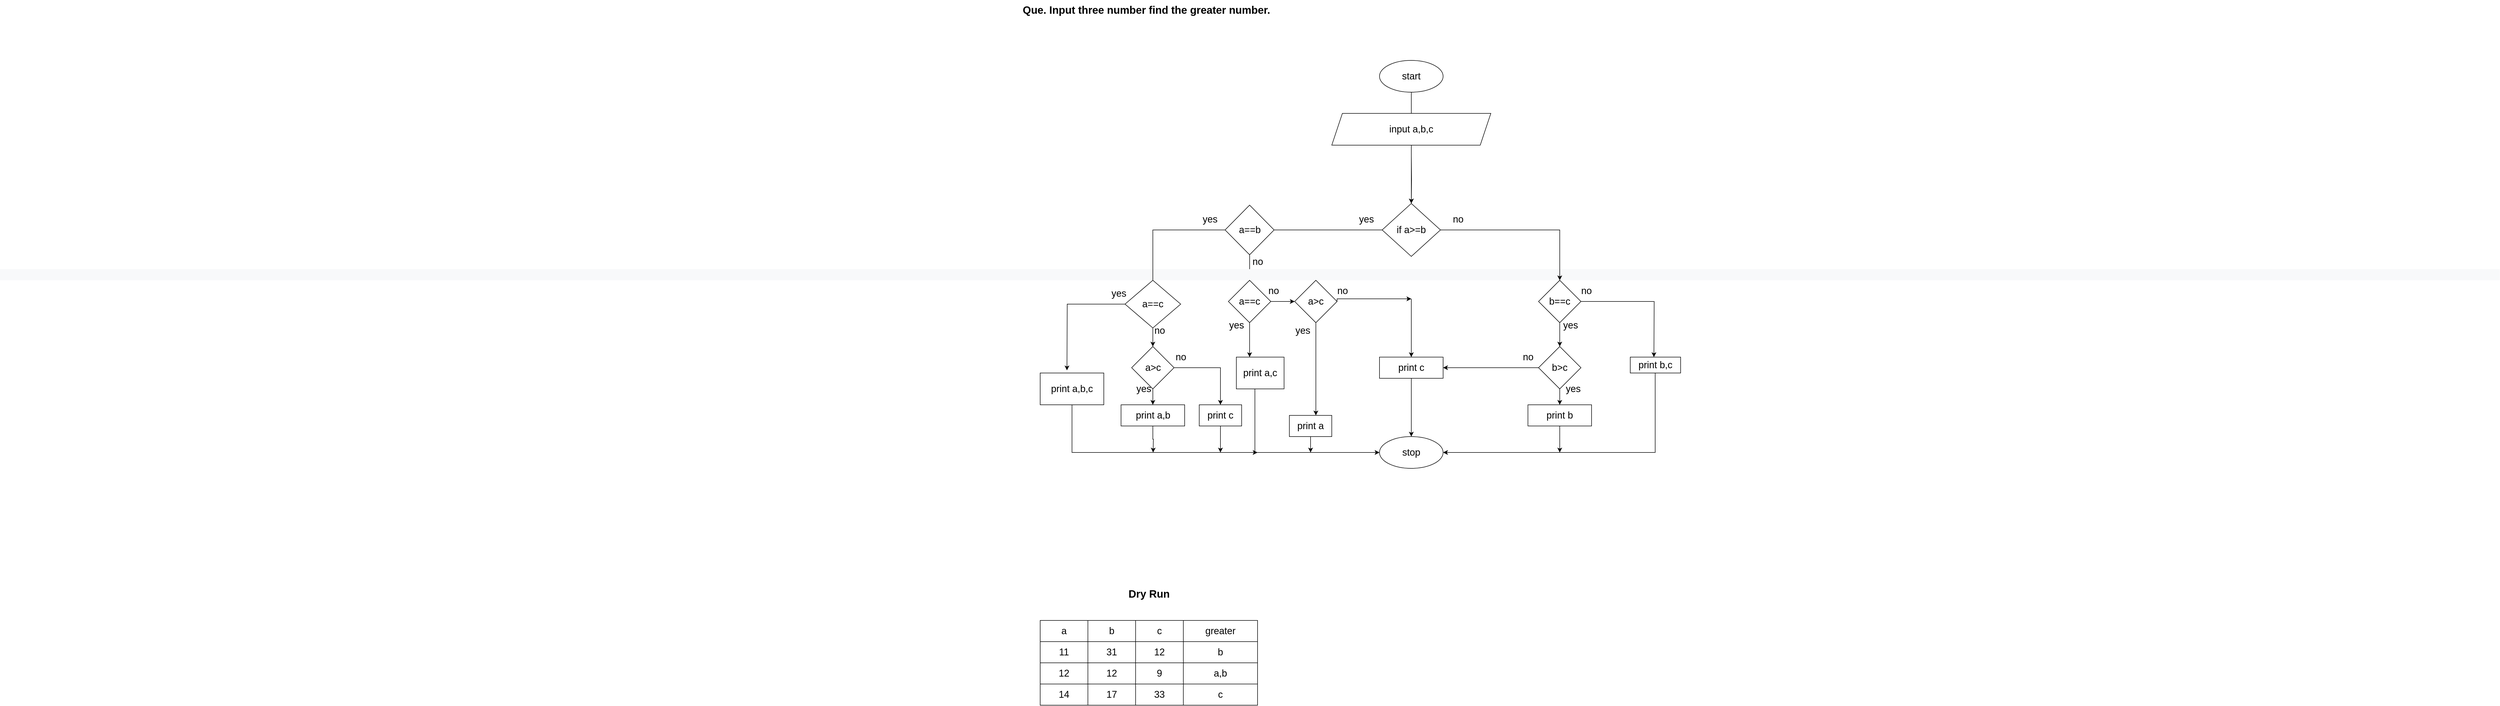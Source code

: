 <mxfile version="20.5.3" type="device"><diagram id="pWb8BDBdWvxsM0dQo-DP" name="Greatest_Number_Bet_3"><mxGraphModel dx="4828" dy="772" grid="1" gridSize="19" guides="1" tooltips="1" connect="1" arrows="1" fold="1" page="1" pageScale="1" pageWidth="850" pageHeight="1100" math="0" shadow="0"><root><mxCell id="0"/><mxCell id="1" parent="0"/><mxCell id="2hCmjlPLpnj6y4PH_jxm-1" value="&lt;b&gt;&lt;font style=&quot;font-size: 20px;&quot;&gt;Que. Input three number find the greater number.&lt;/font&gt;&lt;/b&gt;" style="text;html=1;align=center;verticalAlign=middle;resizable=0;points=[];autosize=1;strokeColor=none;fillColor=none;fontSize=18;" parent="1" vertex="1"><mxGeometry x="19" y="1140" width="513" height="38" as="geometry"/></mxCell><mxCell id="xC_3XC6pfUWX6meI9uoJ-68" value="" style="edgeStyle=orthogonalEdgeStyle;rounded=0;orthogonalLoop=1;jettySize=auto;html=1;fontSize=18;startArrow=none;entryX=0.5;entryY=0;entryDx=0;entryDy=0;align=center;" parent="1" source="xC_3XC6pfUWX6meI9uoJ-94" target="xC_3XC6pfUWX6meI9uoJ-74" edge="1"><mxGeometry relative="1" as="geometry"><mxPoint x="776" y="1394" as="targetPoint"/></mxGeometry></mxCell><mxCell id="xC_3XC6pfUWX6meI9uoJ-69" value="start" style="ellipse;whiteSpace=wrap;html=1;fontSize=18;align=center;" parent="1" vertex="1"><mxGeometry x="716" y="1254" width="120" height="60" as="geometry"/></mxCell><mxCell id="xC_3XC6pfUWX6meI9uoJ-70" value="" style="edgeStyle=orthogonalEdgeStyle;rounded=0;orthogonalLoop=1;jettySize=auto;html=1;fontSize=18;startArrow=none;align=center;" parent="1" target="xC_3XC6pfUWX6meI9uoJ-74" edge="1"><mxGeometry relative="1" as="geometry"><mxPoint x="776" y="1434" as="sourcePoint"/></mxGeometry></mxCell><mxCell id="xC_3XC6pfUWX6meI9uoJ-71" value="" style="edgeStyle=orthogonalEdgeStyle;rounded=0;orthogonalLoop=1;jettySize=auto;html=1;fontSize=18;entryX=0.5;entryY=0;entryDx=0;entryDy=0;startArrow=none;align=center;" parent="1" source="xC_3XC6pfUWX6meI9uoJ-98" target="xC_3XC6pfUWX6meI9uoJ-78" edge="1"><mxGeometry relative="1" as="geometry"><mxPoint x="526" y="1564" as="targetPoint"/></mxGeometry></mxCell><mxCell id="xC_3XC6pfUWX6meI9uoJ-72" value="&lt;span style=&quot;color: rgba(0, 0, 0, 0); font-family: monospace; font-size: 18px; background-color: rgb(248, 249, 250);&quot;&gt;%3CmxGraphModel%3E%3Croot%3E%3CmxCell%20id%3D%220%22%2F%3E%3CmxCell%20id%3D%221%22%20parent%3D%220%22%2F%3E%3CmxCell%20id%3D%222%22%20value%3D%22if%20a%3Db%22%20style%3D%22rhombus%3BwhiteSpace%3Dwrap%3Bhtml%3D1%3BfontSize%3D24%3B%22%20vertex%3D%221%22%20parent%3D%221%22%3E%3CmxGeometry%20x%3D%22210%22%20y%3D%222100%22%20width%3D%2280%22%20height%3D%2280%22%20as%3D%22geometry%22%2F%3E%3C%2FmxCell%3E%3C%2Froot%3E%3C%2FmxGraphModel%3E&lt;/span&gt;" style="edgeLabel;html=1;align=center;verticalAlign=middle;resizable=0;points=[];fontSize=18;" parent="xC_3XC6pfUWX6meI9uoJ-71" vertex="1" connectable="0"><mxGeometry x="0.552" relative="1" as="geometry"><mxPoint as="offset"/></mxGeometry></mxCell><mxCell id="xC_3XC6pfUWX6meI9uoJ-73" value="" style="edgeStyle=orthogonalEdgeStyle;rounded=0;orthogonalLoop=1;jettySize=auto;html=1;fontSize=18;align=center;" parent="1" source="xC_3XC6pfUWX6meI9uoJ-74" target="xC_3XC6pfUWX6meI9uoJ-81" edge="1"><mxGeometry relative="1" as="geometry"/></mxCell><mxCell id="xC_3XC6pfUWX6meI9uoJ-74" value="&lt;font style=&quot;font-size: 18px;&quot;&gt;if a&amp;gt;=b&lt;/font&gt;" style="rhombus;whiteSpace=wrap;html=1;fontSize=18;align=center;" parent="1" vertex="1"><mxGeometry x="721" y="1524" width="110" height="100" as="geometry"/></mxCell><mxCell id="xC_3XC6pfUWX6meI9uoJ-75" value="" style="edgeStyle=orthogonalEdgeStyle;rounded=0;orthogonalLoop=1;jettySize=auto;html=1;fontSize=18;exitX=0.5;exitY=1;exitDx=0;exitDy=0;align=center;" parent="1" source="xC_3XC6pfUWX6meI9uoJ-78" target="xC_3XC6pfUWX6meI9uoJ-87" edge="1"><mxGeometry relative="1" as="geometry"><Array as="points"><mxPoint x="471" y="1774"/><mxPoint x="471" y="1774"/></Array></mxGeometry></mxCell><mxCell id="xC_3XC6pfUWX6meI9uoJ-76" style="edgeStyle=orthogonalEdgeStyle;rounded=0;orthogonalLoop=1;jettySize=auto;html=1;exitX=1;exitY=0.5;exitDx=0;exitDy=0;fontSize=18;startArrow=none;align=center;" parent="1" source="xC_3XC6pfUWX6meI9uoJ-118" edge="1"><mxGeometry relative="1" as="geometry"><mxPoint x="776" y="1704" as="targetPoint"/><Array as="points"><mxPoint x="656" y="1704"/><mxPoint x="656" y="1704"/></Array></mxGeometry></mxCell><mxCell id="xC_3XC6pfUWX6meI9uoJ-77" style="edgeStyle=orthogonalEdgeStyle;rounded=0;orthogonalLoop=1;jettySize=auto;html=1;entryX=0;entryY=0.5;entryDx=0;entryDy=0;fontSize=18;align=center;" parent="1" source="xC_3XC6pfUWX6meI9uoJ-78" target="xC_3XC6pfUWX6meI9uoJ-118" edge="1"><mxGeometry relative="1" as="geometry"/></mxCell><mxCell id="xC_3XC6pfUWX6meI9uoJ-78" value="&lt;font style=&quot;font-size: 18px;&quot;&gt;a==c&lt;/font&gt;" style="rhombus;whiteSpace=wrap;html=1;fontSize=18;align=center;" parent="1" vertex="1"><mxGeometry x="431" y="1669" width="80" height="80" as="geometry"/></mxCell><mxCell id="xC_3XC6pfUWX6meI9uoJ-79" value="" style="edgeStyle=orthogonalEdgeStyle;rounded=0;orthogonalLoop=1;jettySize=auto;html=1;fontSize=18;align=center;" parent="1" source="xC_3XC6pfUWX6meI9uoJ-81" edge="1"><mxGeometry relative="1" as="geometry"><mxPoint x="1233.6" y="1814" as="targetPoint"/></mxGeometry></mxCell><mxCell id="xC_3XC6pfUWX6meI9uoJ-80" style="edgeStyle=orthogonalEdgeStyle;rounded=0;orthogonalLoop=1;jettySize=auto;html=1;entryX=0.5;entryY=0;entryDx=0;entryDy=0;fontSize=18;align=center;" parent="1" source="xC_3XC6pfUWX6meI9uoJ-81" target="xC_3XC6pfUWX6meI9uoJ-129" edge="1"><mxGeometry relative="1" as="geometry"/></mxCell><mxCell id="xC_3XC6pfUWX6meI9uoJ-81" value="&lt;font style=&quot;font-size: 18px;&quot;&gt;b==c&lt;/font&gt;" style="rhombus;whiteSpace=wrap;html=1;fontSize=18;align=center;" parent="1" vertex="1"><mxGeometry x="1016" y="1669" width="80" height="80" as="geometry"/></mxCell><mxCell id="xC_3XC6pfUWX6meI9uoJ-82" value="" style="edgeStyle=orthogonalEdgeStyle;rounded=0;orthogonalLoop=1;jettySize=auto;html=1;fontSize=18;align=center;" parent="1" source="xC_3XC6pfUWX6meI9uoJ-83" target="xC_3XC6pfUWX6meI9uoJ-89" edge="1"><mxGeometry relative="1" as="geometry"/></mxCell><mxCell id="xC_3XC6pfUWX6meI9uoJ-83" value="&lt;font style=&quot;font-size: 18px;&quot;&gt;print c&lt;/font&gt;" style="whiteSpace=wrap;html=1;fontSize=18;align=center;" parent="1" vertex="1"><mxGeometry x="716" y="1814" width="120" height="40" as="geometry"/></mxCell><mxCell id="xC_3XC6pfUWX6meI9uoJ-84" style="edgeStyle=orthogonalEdgeStyle;rounded=0;orthogonalLoop=1;jettySize=auto;html=1;fontSize=18;align=center;" parent="1" source="xC_3XC6pfUWX6meI9uoJ-85" edge="1"><mxGeometry relative="1" as="geometry"><mxPoint x="1056" y="1994" as="targetPoint"/></mxGeometry></mxCell><mxCell id="xC_3XC6pfUWX6meI9uoJ-85" value="&lt;font style=&quot;font-size: 18px;&quot;&gt;print b&lt;/font&gt;" style="whiteSpace=wrap;html=1;fontSize=18;align=center;" parent="1" vertex="1"><mxGeometry x="996" y="1904" width="120" height="40" as="geometry"/></mxCell><mxCell id="xC_3XC6pfUWX6meI9uoJ-86" style="edgeStyle=orthogonalEdgeStyle;rounded=0;orthogonalLoop=1;jettySize=auto;html=1;fontSize=18;entryX=0;entryY=0.5;entryDx=0;entryDy=0;align=center;" parent="1" source="xC_3XC6pfUWX6meI9uoJ-87" target="xC_3XC6pfUWX6meI9uoJ-89" edge="1"><mxGeometry relative="1" as="geometry"><mxPoint x="526" y="1964" as="targetPoint"/><Array as="points"><mxPoint x="481" y="1994"/></Array></mxGeometry></mxCell><mxCell id="xC_3XC6pfUWX6meI9uoJ-87" value="&lt;font style=&quot;font-size: 18px;&quot;&gt;print a,c&lt;/font&gt;" style="whiteSpace=wrap;html=1;fontSize=18;align=center;" parent="1" vertex="1"><mxGeometry x="446" y="1814" width="90" height="60" as="geometry"/></mxCell><mxCell id="xC_3XC6pfUWX6meI9uoJ-88" style="edgeStyle=orthogonalEdgeStyle;rounded=0;orthogonalLoop=1;jettySize=auto;html=1;fontSize=18;align=center;" parent="1" target="xC_3XC6pfUWX6meI9uoJ-83" edge="1"><mxGeometry relative="1" as="geometry"><mxPoint x="776" y="1714" as="sourcePoint"/><Array as="points"><mxPoint x="776" y="1704"/><mxPoint x="776" y="1704"/></Array></mxGeometry></mxCell><mxCell id="xC_3XC6pfUWX6meI9uoJ-89" value="stop" style="ellipse;whiteSpace=wrap;html=1;fontSize=18;align=center;" parent="1" vertex="1"><mxGeometry x="716" y="1964" width="120" height="60" as="geometry"/></mxCell><mxCell id="xC_3XC6pfUWX6meI9uoJ-90" value="no" style="text;html=1;align=center;verticalAlign=middle;resizable=0;points=[];autosize=1;strokeColor=none;fillColor=none;fontSize=18;" parent="1" vertex="1"><mxGeometry x="844" y="1534" width="40" height="40" as="geometry"/></mxCell><mxCell id="xC_3XC6pfUWX6meI9uoJ-91" value="&lt;font style=&quot;font-size: 18px;&quot;&gt;no&lt;/font&gt;" style="text;html=1;align=center;verticalAlign=middle;resizable=0;points=[];autosize=1;strokeColor=none;fillColor=none;fontSize=18;" parent="1" vertex="1"><mxGeometry x="466" y="1614" width="40" height="40" as="geometry"/></mxCell><mxCell id="xC_3XC6pfUWX6meI9uoJ-92" value="&lt;font style=&quot;font-size: 18px;&quot;&gt;yes&lt;/font&gt;" style="text;html=1;align=center;verticalAlign=middle;resizable=0;points=[];autosize=1;strokeColor=none;fillColor=none;fontSize=18;" parent="1" vertex="1"><mxGeometry x="666" y="1534" width="50" height="40" as="geometry"/></mxCell><mxCell id="xC_3XC6pfUWX6meI9uoJ-93" value="&lt;font style=&quot;font-size: 18px;&quot;&gt;yes&lt;/font&gt;" style="text;html=1;align=center;verticalAlign=middle;resizable=0;points=[];autosize=1;strokeColor=none;fillColor=none;fontSize=18;" parent="1" vertex="1"><mxGeometry x="198.5" y="1674" width="50" height="40" as="geometry"/></mxCell><mxCell id="xC_3XC6pfUWX6meI9uoJ-94" value="input a,b,c" style="shape=parallelogram;perimeter=parallelogramPerimeter;whiteSpace=wrap;html=1;fixedSize=1;fontSize=18;align=center;" parent="1" vertex="1"><mxGeometry x="626" y="1354" width="300" height="60" as="geometry"/></mxCell><mxCell id="xC_3XC6pfUWX6meI9uoJ-95" value="" style="edgeStyle=orthogonalEdgeStyle;rounded=0;orthogonalLoop=1;jettySize=auto;html=1;fontSize=18;endArrow=none;align=center;" parent="1" source="xC_3XC6pfUWX6meI9uoJ-69" target="xC_3XC6pfUWX6meI9uoJ-94" edge="1"><mxGeometry relative="1" as="geometry"><mxPoint x="776" y="1214" as="sourcePoint"/><mxPoint x="776" y="1394" as="targetPoint"/></mxGeometry></mxCell><mxCell id="xC_3XC6pfUWX6meI9uoJ-96" value="" style="edgeStyle=orthogonalEdgeStyle;rounded=0;orthogonalLoop=1;jettySize=auto;html=1;fontSize=18;endArrow=none;align=center;" parent="1" source="xC_3XC6pfUWX6meI9uoJ-94" edge="1"><mxGeometry relative="1" as="geometry"><mxPoint x="776" y="1314" as="sourcePoint"/><mxPoint x="776" y="1354" as="targetPoint"/></mxGeometry></mxCell><mxCell id="xC_3XC6pfUWX6meI9uoJ-97" value="&lt;span style=&quot;font-size: 18px;&quot;&gt;no&lt;/span&gt;" style="text;html=1;align=center;verticalAlign=middle;resizable=0;points=[];autosize=1;strokeColor=none;fillColor=none;fontSize=18;" parent="1" vertex="1"><mxGeometry x="281" y="1744" width="40" height="40" as="geometry"/></mxCell><mxCell id="xC_3XC6pfUWX6meI9uoJ-98" value="&lt;font style=&quot;font-size: 18px;&quot;&gt;a==b&lt;/font&gt;" style="rhombus;whiteSpace=wrap;html=1;fontSize=18;align=center;" parent="1" vertex="1"><mxGeometry x="424.75" y="1527.12" width="92.5" height="93.75" as="geometry"/></mxCell><mxCell id="xC_3XC6pfUWX6meI9uoJ-99" value="" style="edgeStyle=orthogonalEdgeStyle;rounded=0;orthogonalLoop=1;jettySize=auto;html=1;fontSize=18;endArrow=none;entryX=1;entryY=0.5;entryDx=0;entryDy=0;align=center;" parent="1" source="xC_3XC6pfUWX6meI9uoJ-74" target="xC_3XC6pfUWX6meI9uoJ-98" edge="1"><mxGeometry relative="1" as="geometry"><mxPoint x="526" y="1574" as="targetPoint"/><mxPoint x="721" y="1574" as="sourcePoint"/></mxGeometry></mxCell><mxCell id="xC_3XC6pfUWX6meI9uoJ-100" style="edgeStyle=orthogonalEdgeStyle;rounded=0;orthogonalLoop=1;jettySize=auto;html=1;fontSize=18;align=center;" parent="1" source="xC_3XC6pfUWX6meI9uoJ-102" edge="1"><mxGeometry relative="1" as="geometry"><mxPoint x="126.5" y="1839" as="targetPoint"/></mxGeometry></mxCell><mxCell id="xC_3XC6pfUWX6meI9uoJ-101" value="" style="edgeStyle=orthogonalEdgeStyle;rounded=0;orthogonalLoop=1;jettySize=auto;html=1;fontSize=18;align=center;" parent="1" source="xC_3XC6pfUWX6meI9uoJ-102" target="xC_3XC6pfUWX6meI9uoJ-110" edge="1"><mxGeometry relative="1" as="geometry"/></mxCell><mxCell id="xC_3XC6pfUWX6meI9uoJ-102" value="&lt;p style=&quot;line-height: 80%; font-size: 18px;&quot;&gt;&lt;font style=&quot;font-size: 18px;&quot;&gt;a==c&lt;/font&gt;&lt;/p&gt;" style="rhombus;whiteSpace=wrap;html=1;fontSize=18;align=center;" parent="1" vertex="1"><mxGeometry x="236" y="1669" width="105" height="90" as="geometry"/></mxCell><mxCell id="xC_3XC6pfUWX6meI9uoJ-103" value="" style="edgeStyle=orthogonalEdgeStyle;rounded=0;orthogonalLoop=1;jettySize=auto;html=1;endArrow=none;fontSize=18;align=center;" parent="1" source="xC_3XC6pfUWX6meI9uoJ-98" target="xC_3XC6pfUWX6meI9uoJ-102" edge="1"><mxGeometry relative="1" as="geometry"><mxPoint x="418.5" y="1574" as="sourcePoint"/><mxPoint x="346.5" y="1879" as="targetPoint"/></mxGeometry></mxCell><mxCell id="xC_3XC6pfUWX6meI9uoJ-104" style="edgeStyle=orthogonalEdgeStyle;rounded=0;orthogonalLoop=1;jettySize=auto;html=1;fontSize=18;align=center;" parent="1" source="xC_3XC6pfUWX6meI9uoJ-105" edge="1"><mxGeometry relative="1" as="geometry"><mxPoint x="486" y="1994" as="targetPoint"/><Array as="points"><mxPoint x="136" y="1994"/></Array></mxGeometry></mxCell><mxCell id="xC_3XC6pfUWX6meI9uoJ-105" value="print a,b,c" style="rounded=0;whiteSpace=wrap;html=1;fontSize=18;align=center;" parent="1" vertex="1"><mxGeometry x="76" y="1844" width="120" height="60" as="geometry"/></mxCell><mxCell id="xC_3XC6pfUWX6meI9uoJ-106" value="&lt;span style=&quot;color: rgba(0, 0, 0, 0); font-family: monospace; font-size: 18px;&quot;&gt;ye&lt;/span&gt;" style="text;html=1;align=center;verticalAlign=middle;resizable=0;points=[];autosize=1;strokeColor=none;fillColor=none;fontSize=18;" parent="1" vertex="1"><mxGeometry x="376" y="1534" width="40" height="40" as="geometry"/></mxCell><mxCell id="xC_3XC6pfUWX6meI9uoJ-107" value="&lt;font style=&quot;font-size: 18px;&quot;&gt;yes&lt;/font&gt;" style="text;html=1;align=center;verticalAlign=middle;resizable=0;points=[];autosize=1;strokeColor=none;fillColor=none;fontSize=18;" parent="1" vertex="1"><mxGeometry x="371" y="1534" width="50" height="40" as="geometry"/></mxCell><mxCell id="xC_3XC6pfUWX6meI9uoJ-108" value="" style="edgeStyle=orthogonalEdgeStyle;rounded=0;orthogonalLoop=1;jettySize=auto;html=1;fontSize=18;align=center;" parent="1" source="xC_3XC6pfUWX6meI9uoJ-110" target="xC_3XC6pfUWX6meI9uoJ-112" edge="1"><mxGeometry relative="1" as="geometry"/></mxCell><mxCell id="xC_3XC6pfUWX6meI9uoJ-109" value="" style="edgeStyle=orthogonalEdgeStyle;rounded=0;orthogonalLoop=1;jettySize=auto;html=1;fontSize=18;align=center;" parent="1" source="xC_3XC6pfUWX6meI9uoJ-110" target="xC_3XC6pfUWX6meI9uoJ-114" edge="1"><mxGeometry relative="1" as="geometry"/></mxCell><mxCell id="xC_3XC6pfUWX6meI9uoJ-110" value="&lt;font style=&quot;font-size: 18px;&quot;&gt;a&amp;gt;c&lt;/font&gt;" style="rhombus;whiteSpace=wrap;html=1;fontSize=18;align=center;" parent="1" vertex="1"><mxGeometry x="248.5" y="1794" width="80" height="80" as="geometry"/></mxCell><mxCell id="xC_3XC6pfUWX6meI9uoJ-111" style="edgeStyle=orthogonalEdgeStyle;rounded=0;orthogonalLoop=1;jettySize=auto;html=1;fontSize=18;align=center;" parent="1" source="xC_3XC6pfUWX6meI9uoJ-112" edge="1"><mxGeometry relative="1" as="geometry"><mxPoint x="289" y="1994" as="targetPoint"/></mxGeometry></mxCell><mxCell id="xC_3XC6pfUWX6meI9uoJ-112" value="&lt;span style=&quot;font-size: 18px;&quot;&gt;print a,b&lt;/span&gt;" style="whiteSpace=wrap;html=1;fontSize=18;align=center;" parent="1" vertex="1"><mxGeometry x="228.5" y="1904" width="120" height="40" as="geometry"/></mxCell><mxCell id="xC_3XC6pfUWX6meI9uoJ-113" style="edgeStyle=orthogonalEdgeStyle;rounded=0;orthogonalLoop=1;jettySize=auto;html=1;fontSize=18;align=center;" parent="1" source="xC_3XC6pfUWX6meI9uoJ-114" edge="1"><mxGeometry relative="1" as="geometry"><mxPoint x="416" y="1994" as="targetPoint"/></mxGeometry></mxCell><mxCell id="xC_3XC6pfUWX6meI9uoJ-114" value="&lt;font style=&quot;font-size: 18px;&quot;&gt;print c&lt;/font&gt;" style="whiteSpace=wrap;html=1;fontSize=18;align=center;" parent="1" vertex="1"><mxGeometry x="376" y="1904" width="80" height="40" as="geometry"/></mxCell><mxCell id="xC_3XC6pfUWX6meI9uoJ-115" value="&lt;span style=&quot;font-size: 18px;&quot;&gt;no&lt;/span&gt;" style="text;html=1;align=center;verticalAlign=middle;resizable=0;points=[];autosize=1;strokeColor=none;fillColor=none;fontSize=18;" parent="1" vertex="1"><mxGeometry x="321" y="1794" width="40" height="40" as="geometry"/></mxCell><mxCell id="xC_3XC6pfUWX6meI9uoJ-116" value="&lt;font style=&quot;font-size: 18px;&quot;&gt;yes&lt;/font&gt;" style="text;html=1;align=center;verticalAlign=middle;resizable=0;points=[];autosize=1;strokeColor=none;fillColor=none;fontSize=18;" parent="1" vertex="1"><mxGeometry x="246" y="1854" width="50" height="40" as="geometry"/></mxCell><mxCell id="xC_3XC6pfUWX6meI9uoJ-117" style="edgeStyle=orthogonalEdgeStyle;rounded=0;orthogonalLoop=1;jettySize=auto;html=1;exitX=0.5;exitY=1;exitDx=0;exitDy=0;fontSize=18;align=center;" parent="1" source="xC_3XC6pfUWX6meI9uoJ-118" edge="1"><mxGeometry relative="1" as="geometry"><mxPoint x="596" y="1924" as="targetPoint"/></mxGeometry></mxCell><mxCell id="xC_3XC6pfUWX6meI9uoJ-118" value="&lt;font style=&quot;font-size: 18px;&quot;&gt;a&amp;gt;c&lt;/font&gt;" style="rhombus;whiteSpace=wrap;html=1;fontSize=18;align=center;" parent="1" vertex="1"><mxGeometry x="556" y="1669" width="80" height="80" as="geometry"/></mxCell><mxCell id="xC_3XC6pfUWX6meI9uoJ-119" style="edgeStyle=orthogonalEdgeStyle;rounded=0;orthogonalLoop=1;jettySize=auto;html=1;fontSize=18;align=center;" parent="1" source="xC_3XC6pfUWX6meI9uoJ-120" edge="1"><mxGeometry relative="1" as="geometry"><mxPoint x="586" y="1994" as="targetPoint"/></mxGeometry></mxCell><mxCell id="xC_3XC6pfUWX6meI9uoJ-120" value="&lt;font style=&quot;font-size: 18px;&quot;&gt;print a&lt;/font&gt;" style="whiteSpace=wrap;html=1;fontSize=18;align=center;" parent="1" vertex="1"><mxGeometry x="546" y="1924" width="80" height="40" as="geometry"/></mxCell><mxCell id="xC_3XC6pfUWX6meI9uoJ-121" value="&lt;font style=&quot;font-size: 18px;&quot;&gt;no&lt;/font&gt;" style="text;html=1;align=center;verticalAlign=middle;resizable=0;points=[];autosize=1;strokeColor=none;fillColor=none;fontSize=18;" parent="1" vertex="1"><mxGeometry x="496" y="1669" width="40" height="40" as="geometry"/></mxCell><mxCell id="xC_3XC6pfUWX6meI9uoJ-122" value="&lt;font style=&quot;font-size: 18px;&quot;&gt;no&lt;/font&gt;" style="text;html=1;align=center;verticalAlign=middle;resizable=0;points=[];autosize=1;strokeColor=none;fillColor=none;fontSize=18;" parent="1" vertex="1"><mxGeometry x="626" y="1669" width="40" height="40" as="geometry"/></mxCell><mxCell id="xC_3XC6pfUWX6meI9uoJ-123" value="&lt;font style=&quot;font-size: 18px;&quot;&gt;yes&lt;/font&gt;" style="text;html=1;align=center;verticalAlign=middle;resizable=0;points=[];autosize=1;strokeColor=none;fillColor=none;fontSize=18;" parent="1" vertex="1"><mxGeometry x="546" y="1744" width="50" height="40" as="geometry"/></mxCell><mxCell id="xC_3XC6pfUWX6meI9uoJ-124" value="&lt;font style=&quot;font-size: 18px;&quot;&gt;yes&lt;/font&gt;" style="text;html=1;align=center;verticalAlign=middle;resizable=0;points=[];autosize=1;strokeColor=none;fillColor=none;fontSize=18;" parent="1" vertex="1"><mxGeometry x="421" y="1734" width="50" height="40" as="geometry"/></mxCell><mxCell id="xC_3XC6pfUWX6meI9uoJ-125" style="edgeStyle=orthogonalEdgeStyle;rounded=0;orthogonalLoop=1;jettySize=auto;html=1;fontSize=18;entryX=1;entryY=0.5;entryDx=0;entryDy=0;align=center;" parent="1" target="xC_3XC6pfUWX6meI9uoJ-89" edge="1"><mxGeometry relative="1" as="geometry"><mxPoint x="1276" y="2064" as="targetPoint"/><Array as="points"><mxPoint x="1236" y="1994"/></Array><mxPoint x="1236" y="1844" as="sourcePoint"/></mxGeometry></mxCell><mxCell id="xC_3XC6pfUWX6meI9uoJ-126" value="&lt;font style=&quot;font-size: 18px;&quot;&gt;print b,c&lt;/font&gt;" style="whiteSpace=wrap;html=1;fontSize=18;align=center;" parent="1" vertex="1"><mxGeometry x="1189" y="1814" width="95" height="30" as="geometry"/></mxCell><mxCell id="xC_3XC6pfUWX6meI9uoJ-127" style="edgeStyle=orthogonalEdgeStyle;rounded=0;orthogonalLoop=1;jettySize=auto;html=1;entryX=0.5;entryY=0;entryDx=0;entryDy=0;fontSize=18;align=center;" parent="1" source="xC_3XC6pfUWX6meI9uoJ-129" target="xC_3XC6pfUWX6meI9uoJ-85" edge="1"><mxGeometry relative="1" as="geometry"/></mxCell><mxCell id="xC_3XC6pfUWX6meI9uoJ-128" style="edgeStyle=orthogonalEdgeStyle;rounded=0;orthogonalLoop=1;jettySize=auto;html=1;entryX=1;entryY=0.5;entryDx=0;entryDy=0;fontSize=18;align=center;" parent="1" source="xC_3XC6pfUWX6meI9uoJ-129" target="xC_3XC6pfUWX6meI9uoJ-83" edge="1"><mxGeometry relative="1" as="geometry"/></mxCell><mxCell id="xC_3XC6pfUWX6meI9uoJ-129" value="&lt;font style=&quot;font-size: 18px;&quot;&gt;b&amp;gt;c&lt;/font&gt;" style="rhombus;whiteSpace=wrap;html=1;fontSize=18;align=center;" parent="1" vertex="1"><mxGeometry x="1016" y="1794" width="80" height="80" as="geometry"/></mxCell><mxCell id="xC_3XC6pfUWX6meI9uoJ-130" style="edgeStyle=orthogonalEdgeStyle;rounded=0;orthogonalLoop=1;jettySize=auto;html=1;exitX=0.5;exitY=1;exitDx=0;exitDy=0;fontSize=18;align=center;" parent="1" source="xC_3XC6pfUWX6meI9uoJ-85" target="xC_3XC6pfUWX6meI9uoJ-85" edge="1"><mxGeometry relative="1" as="geometry"/></mxCell><mxCell id="xC_3XC6pfUWX6meI9uoJ-131" value="&lt;font style=&quot;font-size: 18px;&quot;&gt;no&lt;/font&gt;" style="text;html=1;align=center;verticalAlign=middle;resizable=0;points=[];autosize=1;strokeColor=none;fillColor=none;fontSize=18;" parent="1" vertex="1"><mxGeometry x="976" y="1794" width="40" height="40" as="geometry"/></mxCell><mxCell id="xC_3XC6pfUWX6meI9uoJ-132" value="&lt;font style=&quot;font-size: 18px;&quot;&gt;no&lt;/font&gt;" style="text;html=1;align=center;verticalAlign=middle;resizable=0;points=[];autosize=1;strokeColor=none;fillColor=none;fontSize=18;" parent="1" vertex="1"><mxGeometry x="1086" y="1669" width="40" height="40" as="geometry"/></mxCell><mxCell id="xC_3XC6pfUWX6meI9uoJ-133" value="&lt;font style=&quot;font-size: 18px;&quot;&gt;yes&lt;/font&gt;" style="text;html=1;align=center;verticalAlign=middle;resizable=0;points=[];autosize=1;strokeColor=none;fillColor=none;fontSize=18;" parent="1" vertex="1"><mxGeometry x="1051" y="1734" width="50" height="40" as="geometry"/></mxCell><mxCell id="xC_3XC6pfUWX6meI9uoJ-134" value="&lt;font style=&quot;font-size: 18px;&quot;&gt;yes&lt;/font&gt;" style="text;html=1;align=center;verticalAlign=middle;resizable=0;points=[];autosize=1;strokeColor=none;fillColor=none;fontSize=18;" parent="1" vertex="1"><mxGeometry x="1056" y="1854" width="50" height="40" as="geometry"/></mxCell><mxCell id="B4vkuChmCwFgo9_ajBRs-1" value="" style="shape=table;startSize=0;container=1;collapsible=0;childLayout=tableLayout;fontSize=18;align=center;" parent="1" vertex="1"><mxGeometry x="76" y="2311" width="410" height="160" as="geometry"/></mxCell><mxCell id="B4vkuChmCwFgo9_ajBRs-2" value="" style="shape=tableRow;horizontal=0;startSize=0;swimlaneHead=0;swimlaneBody=0;top=0;left=0;bottom=0;right=0;collapsible=0;dropTarget=0;fillColor=none;points=[[0,0.5],[1,0.5]];portConstraint=eastwest;fontSize=18;align=center;" parent="B4vkuChmCwFgo9_ajBRs-1" vertex="1"><mxGeometry width="410" height="40" as="geometry"/></mxCell><mxCell id="B4vkuChmCwFgo9_ajBRs-3" value="a" style="shape=partialRectangle;html=1;whiteSpace=wrap;connectable=0;overflow=hidden;fillColor=none;top=0;left=0;bottom=0;right=0;pointerEvents=1;fontSize=18;align=center;" parent="B4vkuChmCwFgo9_ajBRs-2" vertex="1"><mxGeometry width="90" height="40" as="geometry"><mxRectangle width="90" height="40" as="alternateBounds"/></mxGeometry></mxCell><mxCell id="B4vkuChmCwFgo9_ajBRs-4" value="b" style="shape=partialRectangle;html=1;whiteSpace=wrap;connectable=0;overflow=hidden;fillColor=none;top=0;left=0;bottom=0;right=0;pointerEvents=1;fontSize=18;align=center;" parent="B4vkuChmCwFgo9_ajBRs-2" vertex="1"><mxGeometry x="90" width="90" height="40" as="geometry"><mxRectangle width="90" height="40" as="alternateBounds"/></mxGeometry></mxCell><mxCell id="B4vkuChmCwFgo9_ajBRs-5" value="c" style="shape=partialRectangle;html=1;whiteSpace=wrap;connectable=0;overflow=hidden;fillColor=none;top=0;left=0;bottom=0;right=0;pointerEvents=1;fontSize=18;align=center;" parent="B4vkuChmCwFgo9_ajBRs-2" vertex="1"><mxGeometry x="180" width="90" height="40" as="geometry"><mxRectangle width="90" height="40" as="alternateBounds"/></mxGeometry></mxCell><mxCell id="B4vkuChmCwFgo9_ajBRs-6" value="greater" style="shape=partialRectangle;html=1;whiteSpace=wrap;connectable=0;overflow=hidden;fillColor=none;top=0;left=0;bottom=0;right=0;pointerEvents=1;fontSize=18;align=center;" parent="B4vkuChmCwFgo9_ajBRs-2" vertex="1"><mxGeometry x="270" width="140" height="40" as="geometry"><mxRectangle width="140" height="40" as="alternateBounds"/></mxGeometry></mxCell><mxCell id="B4vkuChmCwFgo9_ajBRs-7" value="" style="shape=tableRow;horizontal=0;startSize=0;swimlaneHead=0;swimlaneBody=0;top=0;left=0;bottom=0;right=0;collapsible=0;dropTarget=0;fillColor=none;points=[[0,0.5],[1,0.5]];portConstraint=eastwest;fontSize=18;align=center;" parent="B4vkuChmCwFgo9_ajBRs-1" vertex="1"><mxGeometry y="40" width="410" height="40" as="geometry"/></mxCell><mxCell id="B4vkuChmCwFgo9_ajBRs-8" value="11" style="shape=partialRectangle;html=1;whiteSpace=wrap;connectable=0;overflow=hidden;fillColor=none;top=0;left=0;bottom=0;right=0;pointerEvents=1;fontSize=18;align=center;" parent="B4vkuChmCwFgo9_ajBRs-7" vertex="1"><mxGeometry width="90" height="40" as="geometry"><mxRectangle width="90" height="40" as="alternateBounds"/></mxGeometry></mxCell><mxCell id="B4vkuChmCwFgo9_ajBRs-9" value="31" style="shape=partialRectangle;html=1;whiteSpace=wrap;connectable=0;overflow=hidden;fillColor=none;top=0;left=0;bottom=0;right=0;pointerEvents=1;fontSize=18;align=center;" parent="B4vkuChmCwFgo9_ajBRs-7" vertex="1"><mxGeometry x="90" width="90" height="40" as="geometry"><mxRectangle width="90" height="40" as="alternateBounds"/></mxGeometry></mxCell><mxCell id="B4vkuChmCwFgo9_ajBRs-10" value="12" style="shape=partialRectangle;html=1;whiteSpace=wrap;connectable=0;overflow=hidden;fillColor=none;top=0;left=0;bottom=0;right=0;pointerEvents=1;fontSize=18;align=center;" parent="B4vkuChmCwFgo9_ajBRs-7" vertex="1"><mxGeometry x="180" width="90" height="40" as="geometry"><mxRectangle width="90" height="40" as="alternateBounds"/></mxGeometry></mxCell><mxCell id="B4vkuChmCwFgo9_ajBRs-11" value="b" style="shape=partialRectangle;html=1;whiteSpace=wrap;connectable=0;overflow=hidden;fillColor=none;top=0;left=0;bottom=0;right=0;pointerEvents=1;fontSize=18;align=center;" parent="B4vkuChmCwFgo9_ajBRs-7" vertex="1"><mxGeometry x="270" width="140" height="40" as="geometry"><mxRectangle width="140" height="40" as="alternateBounds"/></mxGeometry></mxCell><mxCell id="B4vkuChmCwFgo9_ajBRs-12" value="" style="shape=tableRow;horizontal=0;startSize=0;swimlaneHead=0;swimlaneBody=0;top=0;left=0;bottom=0;right=0;collapsible=0;dropTarget=0;fillColor=none;points=[[0,0.5],[1,0.5]];portConstraint=eastwest;fontSize=18;align=center;" parent="B4vkuChmCwFgo9_ajBRs-1" vertex="1"><mxGeometry y="80" width="410" height="40" as="geometry"/></mxCell><mxCell id="B4vkuChmCwFgo9_ajBRs-13" value="12" style="shape=partialRectangle;html=1;whiteSpace=wrap;connectable=0;overflow=hidden;fillColor=none;top=0;left=0;bottom=0;right=0;pointerEvents=1;fontSize=18;align=center;" parent="B4vkuChmCwFgo9_ajBRs-12" vertex="1"><mxGeometry width="90" height="40" as="geometry"><mxRectangle width="90" height="40" as="alternateBounds"/></mxGeometry></mxCell><mxCell id="B4vkuChmCwFgo9_ajBRs-14" value="12" style="shape=partialRectangle;html=1;whiteSpace=wrap;connectable=0;overflow=hidden;fillColor=none;top=0;left=0;bottom=0;right=0;pointerEvents=1;fontSize=18;align=center;" parent="B4vkuChmCwFgo9_ajBRs-12" vertex="1"><mxGeometry x="90" width="90" height="40" as="geometry"><mxRectangle width="90" height="40" as="alternateBounds"/></mxGeometry></mxCell><mxCell id="B4vkuChmCwFgo9_ajBRs-15" value="9" style="shape=partialRectangle;html=1;whiteSpace=wrap;connectable=0;overflow=hidden;fillColor=none;top=0;left=0;bottom=0;right=0;pointerEvents=1;fontSize=18;align=center;" parent="B4vkuChmCwFgo9_ajBRs-12" vertex="1"><mxGeometry x="180" width="90" height="40" as="geometry"><mxRectangle width="90" height="40" as="alternateBounds"/></mxGeometry></mxCell><mxCell id="B4vkuChmCwFgo9_ajBRs-16" value="a,b" style="shape=partialRectangle;html=1;whiteSpace=wrap;connectable=0;overflow=hidden;fillColor=none;top=0;left=0;bottom=0;right=0;pointerEvents=1;fontSize=18;align=center;" parent="B4vkuChmCwFgo9_ajBRs-12" vertex="1"><mxGeometry x="270" width="140" height="40" as="geometry"><mxRectangle width="140" height="40" as="alternateBounds"/></mxGeometry></mxCell><mxCell id="B4vkuChmCwFgo9_ajBRs-17" value="" style="shape=tableRow;horizontal=0;startSize=0;swimlaneHead=0;swimlaneBody=0;top=0;left=0;bottom=0;right=0;collapsible=0;dropTarget=0;fillColor=none;points=[[0,0.5],[1,0.5]];portConstraint=eastwest;fontSize=18;align=center;" parent="B4vkuChmCwFgo9_ajBRs-1" vertex="1"><mxGeometry y="120" width="410" height="40" as="geometry"/></mxCell><mxCell id="B4vkuChmCwFgo9_ajBRs-18" value="14" style="shape=partialRectangle;html=1;whiteSpace=wrap;connectable=0;overflow=hidden;fillColor=none;top=0;left=0;bottom=0;right=0;pointerEvents=1;fontSize=18;align=center;" parent="B4vkuChmCwFgo9_ajBRs-17" vertex="1"><mxGeometry width="90" height="40" as="geometry"><mxRectangle width="90" height="40" as="alternateBounds"/></mxGeometry></mxCell><mxCell id="B4vkuChmCwFgo9_ajBRs-19" value="17" style="shape=partialRectangle;html=1;whiteSpace=wrap;connectable=0;overflow=hidden;fillColor=none;top=0;left=0;bottom=0;right=0;pointerEvents=1;fontSize=18;align=center;" parent="B4vkuChmCwFgo9_ajBRs-17" vertex="1"><mxGeometry x="90" width="90" height="40" as="geometry"><mxRectangle width="90" height="40" as="alternateBounds"/></mxGeometry></mxCell><mxCell id="B4vkuChmCwFgo9_ajBRs-20" value="33" style="shape=partialRectangle;html=1;whiteSpace=wrap;connectable=0;overflow=hidden;fillColor=none;top=0;left=0;bottom=0;right=0;pointerEvents=1;fontSize=18;align=center;" parent="B4vkuChmCwFgo9_ajBRs-17" vertex="1"><mxGeometry x="180" width="90" height="40" as="geometry"><mxRectangle width="90" height="40" as="alternateBounds"/></mxGeometry></mxCell><mxCell id="B4vkuChmCwFgo9_ajBRs-21" value="c" style="shape=partialRectangle;html=1;whiteSpace=wrap;connectable=0;overflow=hidden;fillColor=none;top=0;left=0;bottom=0;right=0;pointerEvents=1;fontSize=18;align=center;" parent="B4vkuChmCwFgo9_ajBRs-17" vertex="1"><mxGeometry x="270" width="140" height="40" as="geometry"><mxRectangle width="140" height="40" as="alternateBounds"/></mxGeometry></mxCell><mxCell id="B4vkuChmCwFgo9_ajBRs-22" value="&lt;b&gt;&lt;font style=&quot;font-size: 20px;&quot;&gt;Dry Run&lt;/font&gt;&lt;/b&gt;" style="text;html=1;align=center;verticalAlign=middle;resizable=0;points=[];autosize=1;strokeColor=none;fillColor=none;fontSize=18;" parent="1" vertex="1"><mxGeometry x="224" y="2242" width="114" height="38" as="geometry"/></mxCell></root></mxGraphModel></diagram></mxfile>